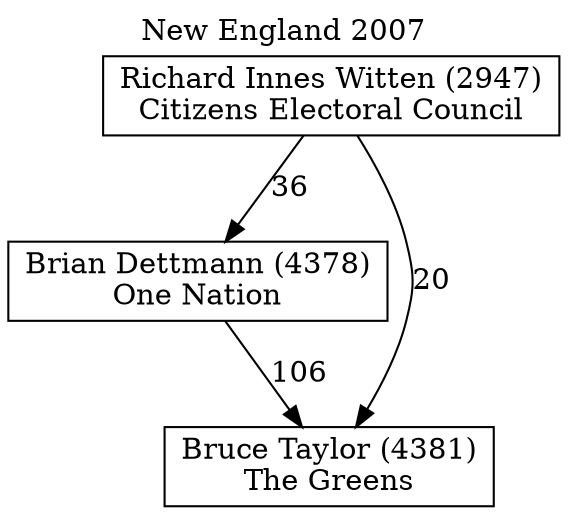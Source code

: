 // House preference flow
digraph "Bruce Taylor (4381)_New England_2007" {
	graph [label="New England 2007" labelloc=t mclimit=10]
	node [shape=box]
	"Brian Dettmann (4378)" [label="Brian Dettmann (4378)
One Nation"]
	"Bruce Taylor (4381)" [label="Bruce Taylor (4381)
The Greens"]
	"Richard Innes Witten (2947)" [label="Richard Innes Witten (2947)
Citizens Electoral Council"]
	"Brian Dettmann (4378)" -> "Bruce Taylor (4381)" [label=106]
	"Richard Innes Witten (2947)" -> "Brian Dettmann (4378)" [label=36]
	"Richard Innes Witten (2947)" -> "Bruce Taylor (4381)" [label=20]
}
